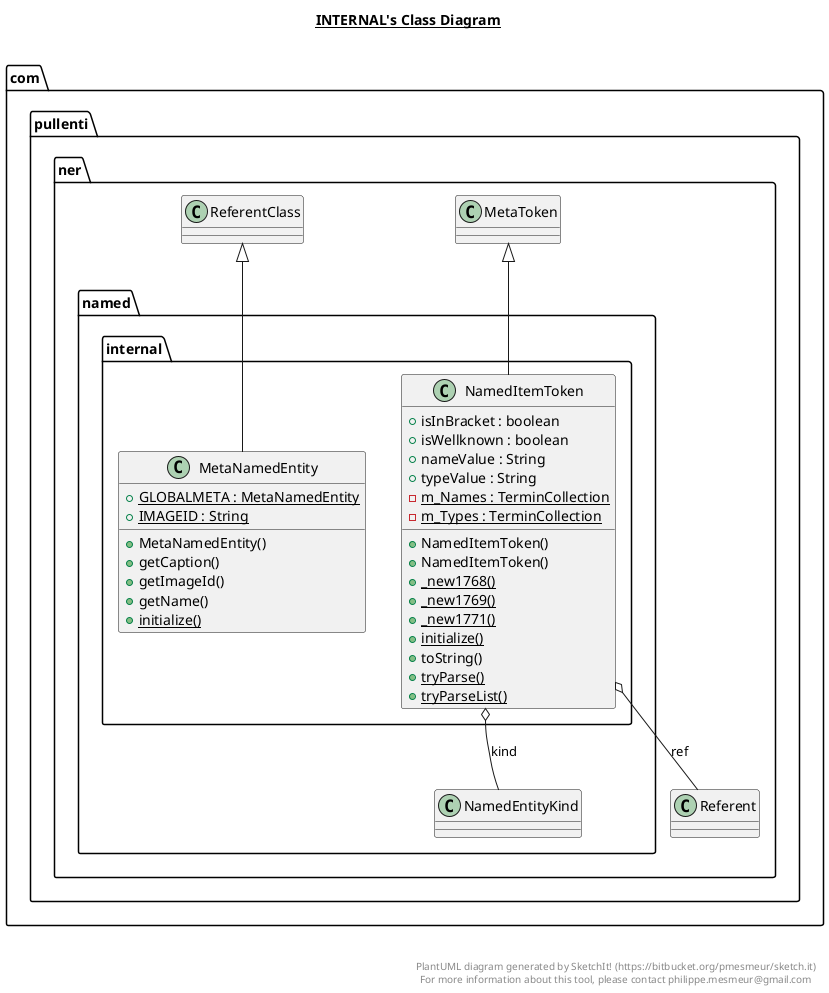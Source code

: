 @startuml

title __INTERNAL's Class Diagram__\n

  namespace com.pullenti.ner {
    namespace named {
      namespace internal {
        class com.pullenti.ner.named.internal.MetaNamedEntity {
            {static} + GLOBALMETA : MetaNamedEntity
            {static} + IMAGEID : String
            + MetaNamedEntity()
            + getCaption()
            + getImageId()
            + getName()
            {static} + initialize()
        }
      }
    }
  }
  

  namespace com.pullenti.ner {
    namespace named {
      namespace internal {
        class com.pullenti.ner.named.internal.NamedItemToken {
            + isInBracket : boolean
            + isWellknown : boolean
            + nameValue : String
            + typeValue : String
            {static} - m_Names : TerminCollection
            {static} - m_Types : TerminCollection
            + NamedItemToken()
            + NamedItemToken()
            {static} + _new1768()
            {static} + _new1769()
            {static} + _new1771()
            {static} + initialize()
            + toString()
            {static} + tryParse()
            {static} + tryParseList()
        }
      }
    }
  }
  

  com.pullenti.ner.named.internal.MetaNamedEntity -up-|> com.pullenti.ner.ReferentClass
  com.pullenti.ner.named.internal.NamedItemToken -up-|> com.pullenti.ner.MetaToken
  com.pullenti.ner.named.internal.NamedItemToken o-- com.pullenti.ner.named.NamedEntityKind : kind
  com.pullenti.ner.named.internal.NamedItemToken o-- com.pullenti.ner.Referent : ref


right footer


PlantUML diagram generated by SketchIt! (https://bitbucket.org/pmesmeur/sketch.it)
For more information about this tool, please contact philippe.mesmeur@gmail.com
endfooter

@enduml
